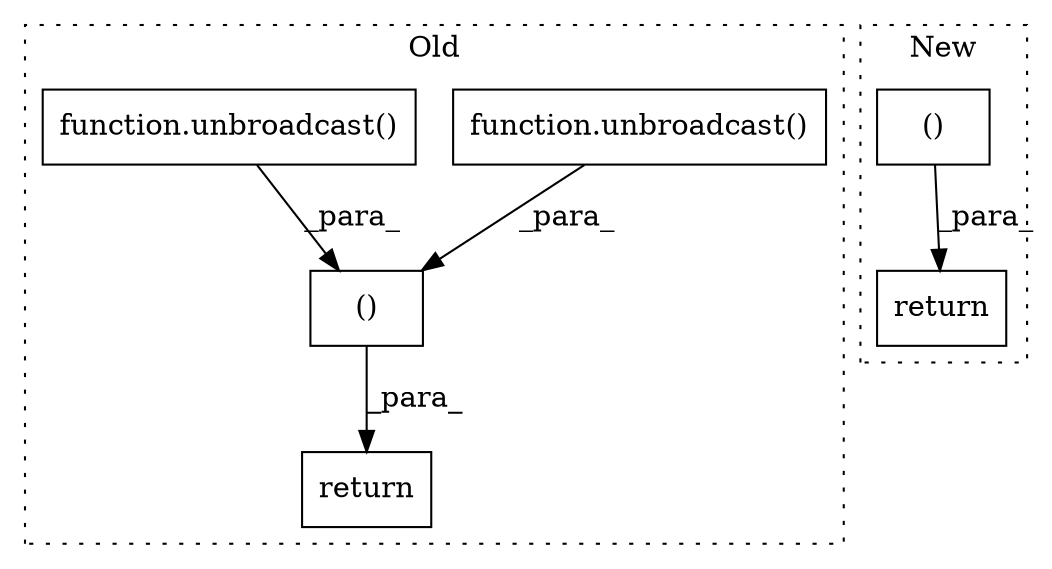 digraph G {
subgraph cluster0 {
1 [label="function.unbroadcast()" a="75" s="16595,16622" l="12,1" shape="box"];
3 [label="()" a="54" s="16708" l="8" shape="box"];
4 [label="function.unbroadcast()" a="75" s="16656,16683" l="12,1" shape="box"];
6 [label="return" a="93" s="16695" l="7" shape="box"];
label = "Old";
style="dotted";
}
subgraph cluster1 {
2 [label="()" a="54" s="16901" l="40" shape="box"];
5 [label="return" a="93" s="16856" l="7" shape="box"];
label = "New";
style="dotted";
}
1 -> 3 [label="_para_"];
2 -> 5 [label="_para_"];
3 -> 6 [label="_para_"];
4 -> 3 [label="_para_"];
}